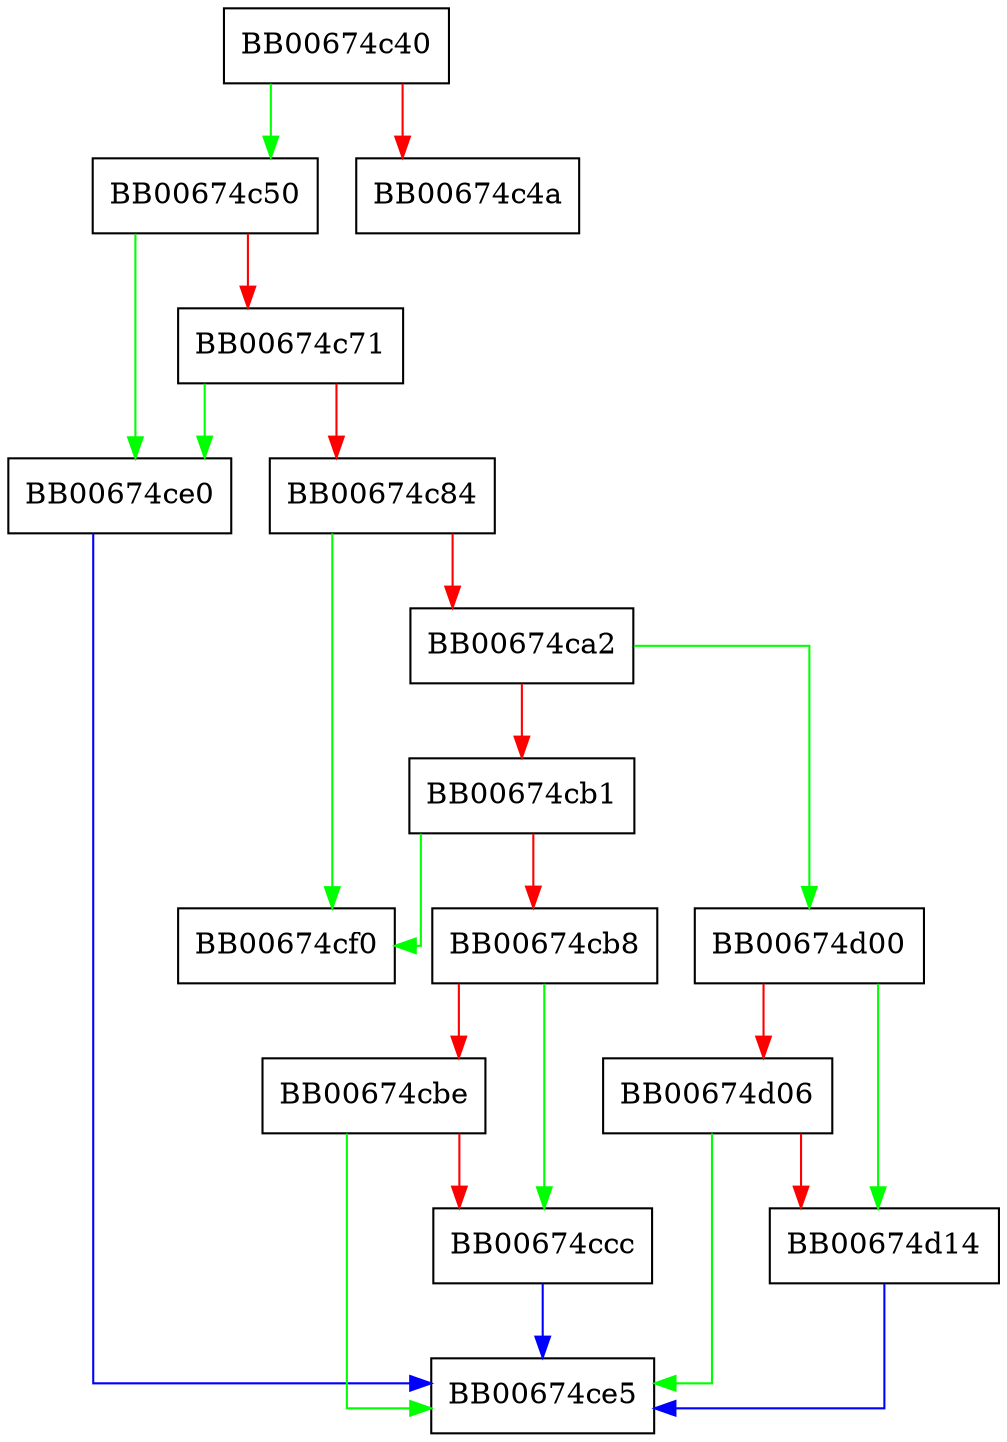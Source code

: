 digraph X509_CRL_check_suiteb {
  node [shape="box"];
  graph [splines=ortho];
  BB00674c40 -> BB00674c50 [color="green"];
  BB00674c40 -> BB00674c4a [color="red"];
  BB00674c50 -> BB00674ce0 [color="green"];
  BB00674c50 -> BB00674c71 [color="red"];
  BB00674c71 -> BB00674ce0 [color="green"];
  BB00674c71 -> BB00674c84 [color="red"];
  BB00674c84 -> BB00674cf0 [color="green"];
  BB00674c84 -> BB00674ca2 [color="red"];
  BB00674ca2 -> BB00674d00 [color="green"];
  BB00674ca2 -> BB00674cb1 [color="red"];
  BB00674cb1 -> BB00674cf0 [color="green"];
  BB00674cb1 -> BB00674cb8 [color="red"];
  BB00674cb8 -> BB00674ccc [color="green"];
  BB00674cb8 -> BB00674cbe [color="red"];
  BB00674cbe -> BB00674ce5 [color="green"];
  BB00674cbe -> BB00674ccc [color="red"];
  BB00674ccc -> BB00674ce5 [color="blue"];
  BB00674ce0 -> BB00674ce5 [color="blue"];
  BB00674d00 -> BB00674d14 [color="green"];
  BB00674d00 -> BB00674d06 [color="red"];
  BB00674d06 -> BB00674ce5 [color="green"];
  BB00674d06 -> BB00674d14 [color="red"];
  BB00674d14 -> BB00674ce5 [color="blue"];
}